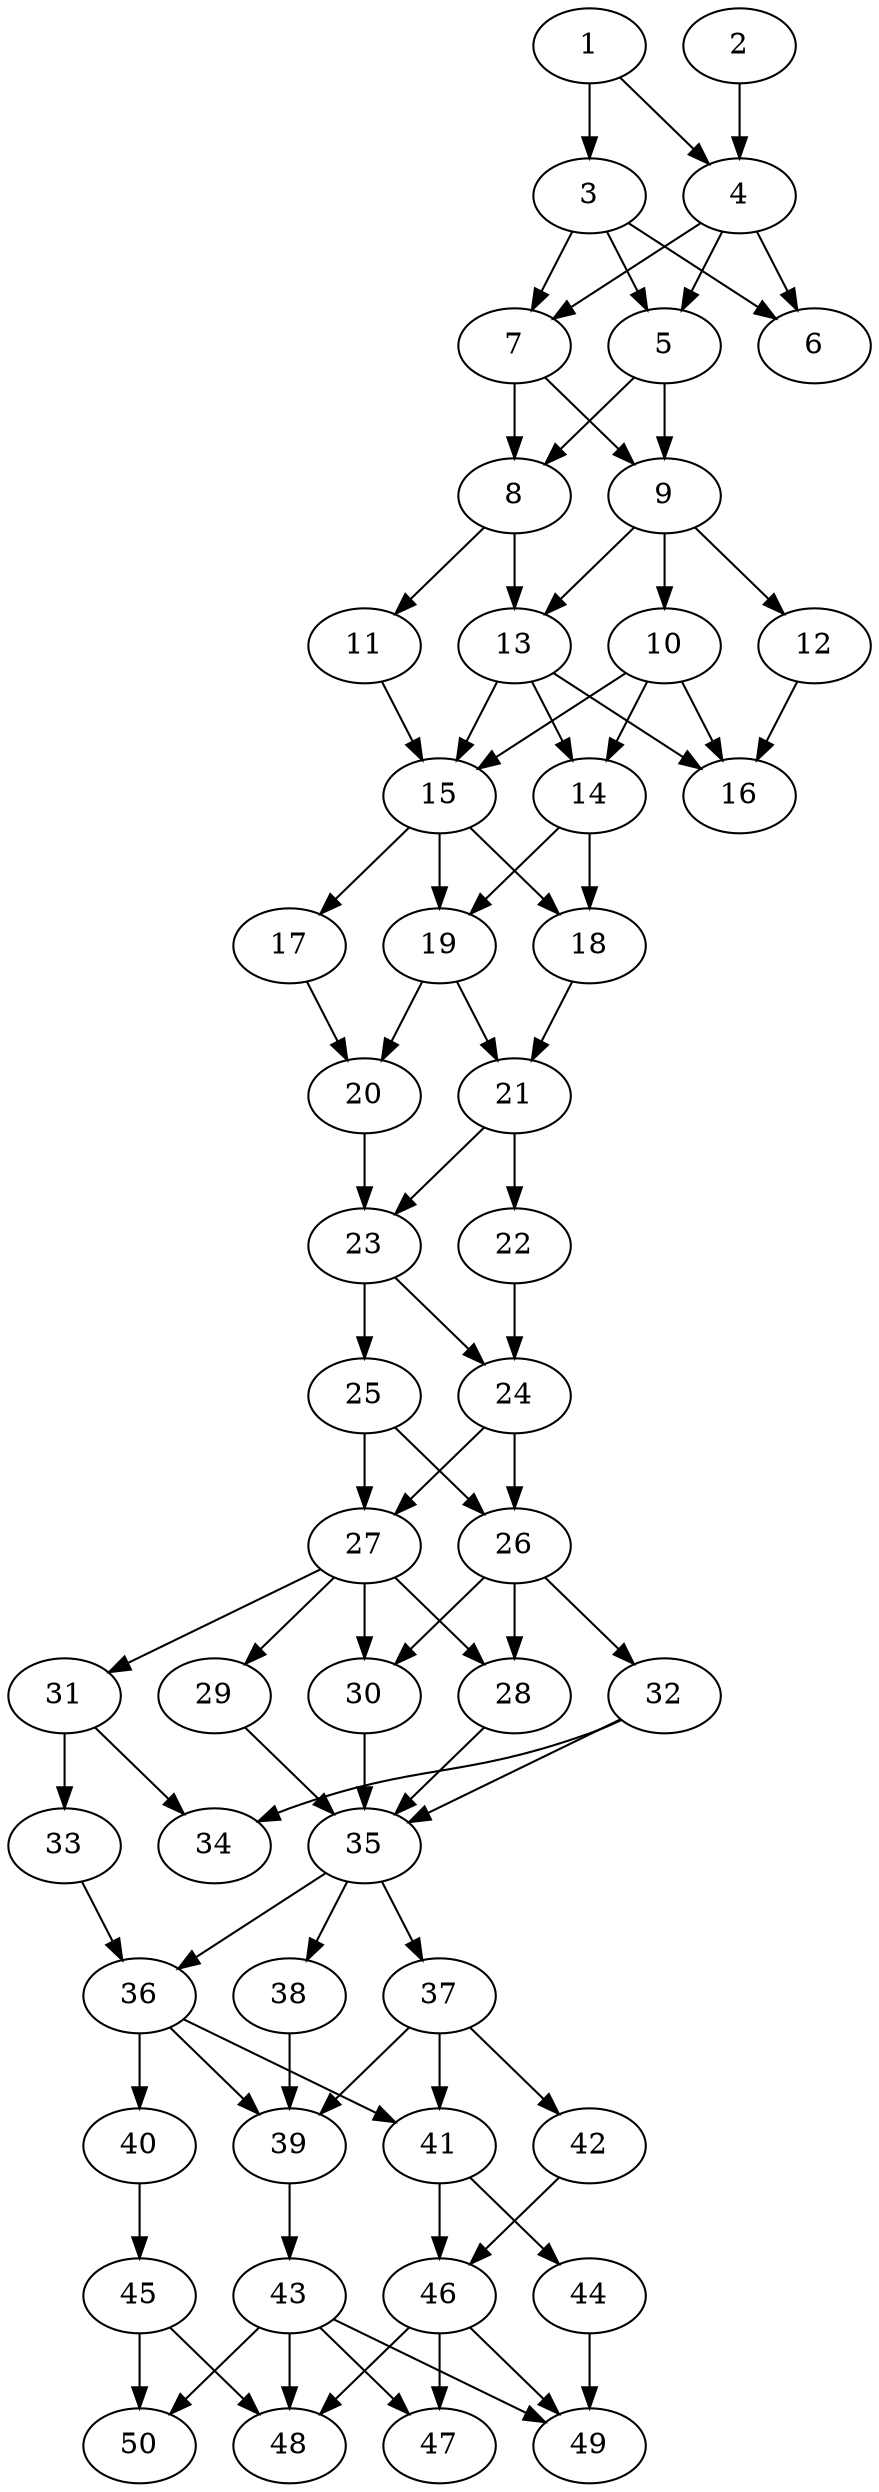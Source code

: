 // DAG automatically generated by daggen at Tue Aug  6 16:32:29 2019
// ./daggen --dot -n 50 --ccr 0.5 --fat 0.4 --regular 0.5 --density 0.7 --mindata 5242880 --maxdata 52428800 
digraph G {
  1 [size="53762048", alpha="0.02", expect_size="26881024"] 
  1 -> 3 [size ="26881024"]
  1 -> 4 [size ="26881024"]
  2 [size="98283520", alpha="0.07", expect_size="49141760"] 
  2 -> 4 [size ="49141760"]
  3 [size="26120192", alpha="0.13", expect_size="13060096"] 
  3 -> 5 [size ="13060096"]
  3 -> 6 [size ="13060096"]
  3 -> 7 [size ="13060096"]
  4 [size="56031232", alpha="0.16", expect_size="28015616"] 
  4 -> 5 [size ="28015616"]
  4 -> 6 [size ="28015616"]
  4 -> 7 [size ="28015616"]
  5 [size="59676672", alpha="0.20", expect_size="29838336"] 
  5 -> 8 [size ="29838336"]
  5 -> 9 [size ="29838336"]
  6 [size="70522880", alpha="0.01", expect_size="35261440"] 
  7 [size="42274816", alpha="0.11", expect_size="21137408"] 
  7 -> 8 [size ="21137408"]
  7 -> 9 [size ="21137408"]
  8 [size="43079680", alpha="0.16", expect_size="21539840"] 
  8 -> 11 [size ="21539840"]
  8 -> 13 [size ="21539840"]
  9 [size="44675072", alpha="0.03", expect_size="22337536"] 
  9 -> 10 [size ="22337536"]
  9 -> 12 [size ="22337536"]
  9 -> 13 [size ="22337536"]
  10 [size="73539584", alpha="0.14", expect_size="36769792"] 
  10 -> 14 [size ="36769792"]
  10 -> 15 [size ="36769792"]
  10 -> 16 [size ="36769792"]
  11 [size="42594304", alpha="0.08", expect_size="21297152"] 
  11 -> 15 [size ="21297152"]
  12 [size="53258240", alpha="0.13", expect_size="26629120"] 
  12 -> 16 [size ="26629120"]
  13 [size="85374976", alpha="0.00", expect_size="42687488"] 
  13 -> 14 [size ="42687488"]
  13 -> 15 [size ="42687488"]
  13 -> 16 [size ="42687488"]
  14 [size="54360064", alpha="0.07", expect_size="27180032"] 
  14 -> 18 [size ="27180032"]
  14 -> 19 [size ="27180032"]
  15 [size="36657152", alpha="0.12", expect_size="18328576"] 
  15 -> 17 [size ="18328576"]
  15 -> 18 [size ="18328576"]
  15 -> 19 [size ="18328576"]
  16 [size="34596864", alpha="0.06", expect_size="17298432"] 
  17 [size="41187328", alpha="0.09", expect_size="20593664"] 
  17 -> 20 [size ="20593664"]
  18 [size="92934144", alpha="0.17", expect_size="46467072"] 
  18 -> 21 [size ="46467072"]
  19 [size="73664512", alpha="0.02", expect_size="36832256"] 
  19 -> 20 [size ="36832256"]
  19 -> 21 [size ="36832256"]
  20 [size="85747712", alpha="0.02", expect_size="42873856"] 
  20 -> 23 [size ="42873856"]
  21 [size="56860672", alpha="0.12", expect_size="28430336"] 
  21 -> 22 [size ="28430336"]
  21 -> 23 [size ="28430336"]
  22 [size="93155328", alpha="0.20", expect_size="46577664"] 
  22 -> 24 [size ="46577664"]
  23 [size="59195392", alpha="0.11", expect_size="29597696"] 
  23 -> 24 [size ="29597696"]
  23 -> 25 [size ="29597696"]
  24 [size="59549696", alpha="0.12", expect_size="29774848"] 
  24 -> 26 [size ="29774848"]
  24 -> 27 [size ="29774848"]
  25 [size="94074880", alpha="0.03", expect_size="47037440"] 
  25 -> 26 [size ="47037440"]
  25 -> 27 [size ="47037440"]
  26 [size="57939968", alpha="0.07", expect_size="28969984"] 
  26 -> 28 [size ="28969984"]
  26 -> 30 [size ="28969984"]
  26 -> 32 [size ="28969984"]
  27 [size="86278144", alpha="0.18", expect_size="43139072"] 
  27 -> 28 [size ="43139072"]
  27 -> 29 [size ="43139072"]
  27 -> 30 [size ="43139072"]
  27 -> 31 [size ="43139072"]
  28 [size="34193408", alpha="0.16", expect_size="17096704"] 
  28 -> 35 [size ="17096704"]
  29 [size="18116608", alpha="0.01", expect_size="9058304"] 
  29 -> 35 [size ="9058304"]
  30 [size="28538880", alpha="0.19", expect_size="14269440"] 
  30 -> 35 [size ="14269440"]
  31 [size="39925760", alpha="0.05", expect_size="19962880"] 
  31 -> 33 [size ="19962880"]
  31 -> 34 [size ="19962880"]
  32 [size="95555584", alpha="0.19", expect_size="47777792"] 
  32 -> 34 [size ="47777792"]
  32 -> 35 [size ="47777792"]
  33 [size="94486528", alpha="0.09", expect_size="47243264"] 
  33 -> 36 [size ="47243264"]
  34 [size="52350976", alpha="0.08", expect_size="26175488"] 
  35 [size="14700544", alpha="0.13", expect_size="7350272"] 
  35 -> 36 [size ="7350272"]
  35 -> 37 [size ="7350272"]
  35 -> 38 [size ="7350272"]
  36 [size="30722048", alpha="0.03", expect_size="15361024"] 
  36 -> 39 [size ="15361024"]
  36 -> 40 [size ="15361024"]
  36 -> 41 [size ="15361024"]
  37 [size="66086912", alpha="0.20", expect_size="33043456"] 
  37 -> 39 [size ="33043456"]
  37 -> 41 [size ="33043456"]
  37 -> 42 [size ="33043456"]
  38 [size="58212352", alpha="0.14", expect_size="29106176"] 
  38 -> 39 [size ="29106176"]
  39 [size="39690240", alpha="0.01", expect_size="19845120"] 
  39 -> 43 [size ="19845120"]
  40 [size="44711936", alpha="0.05", expect_size="22355968"] 
  40 -> 45 [size ="22355968"]
  41 [size="41959424", alpha="0.18", expect_size="20979712"] 
  41 -> 44 [size ="20979712"]
  41 -> 46 [size ="20979712"]
  42 [size="63543296", alpha="0.09", expect_size="31771648"] 
  42 -> 46 [size ="31771648"]
  43 [size="57864192", alpha="0.10", expect_size="28932096"] 
  43 -> 47 [size ="28932096"]
  43 -> 48 [size ="28932096"]
  43 -> 49 [size ="28932096"]
  43 -> 50 [size ="28932096"]
  44 [size="99813376", alpha="0.01", expect_size="49906688"] 
  44 -> 49 [size ="49906688"]
  45 [size="44519424", alpha="0.10", expect_size="22259712"] 
  45 -> 48 [size ="22259712"]
  45 -> 50 [size ="22259712"]
  46 [size="12529664", alpha="0.09", expect_size="6264832"] 
  46 -> 47 [size ="6264832"]
  46 -> 48 [size ="6264832"]
  46 -> 49 [size ="6264832"]
  47 [size="27953152", alpha="0.05", expect_size="13976576"] 
  48 [size="27123712", alpha="0.05", expect_size="13561856"] 
  49 [size="92485632", alpha="0.07", expect_size="46242816"] 
  50 [size="98480128", alpha="0.13", expect_size="49240064"] 
}
